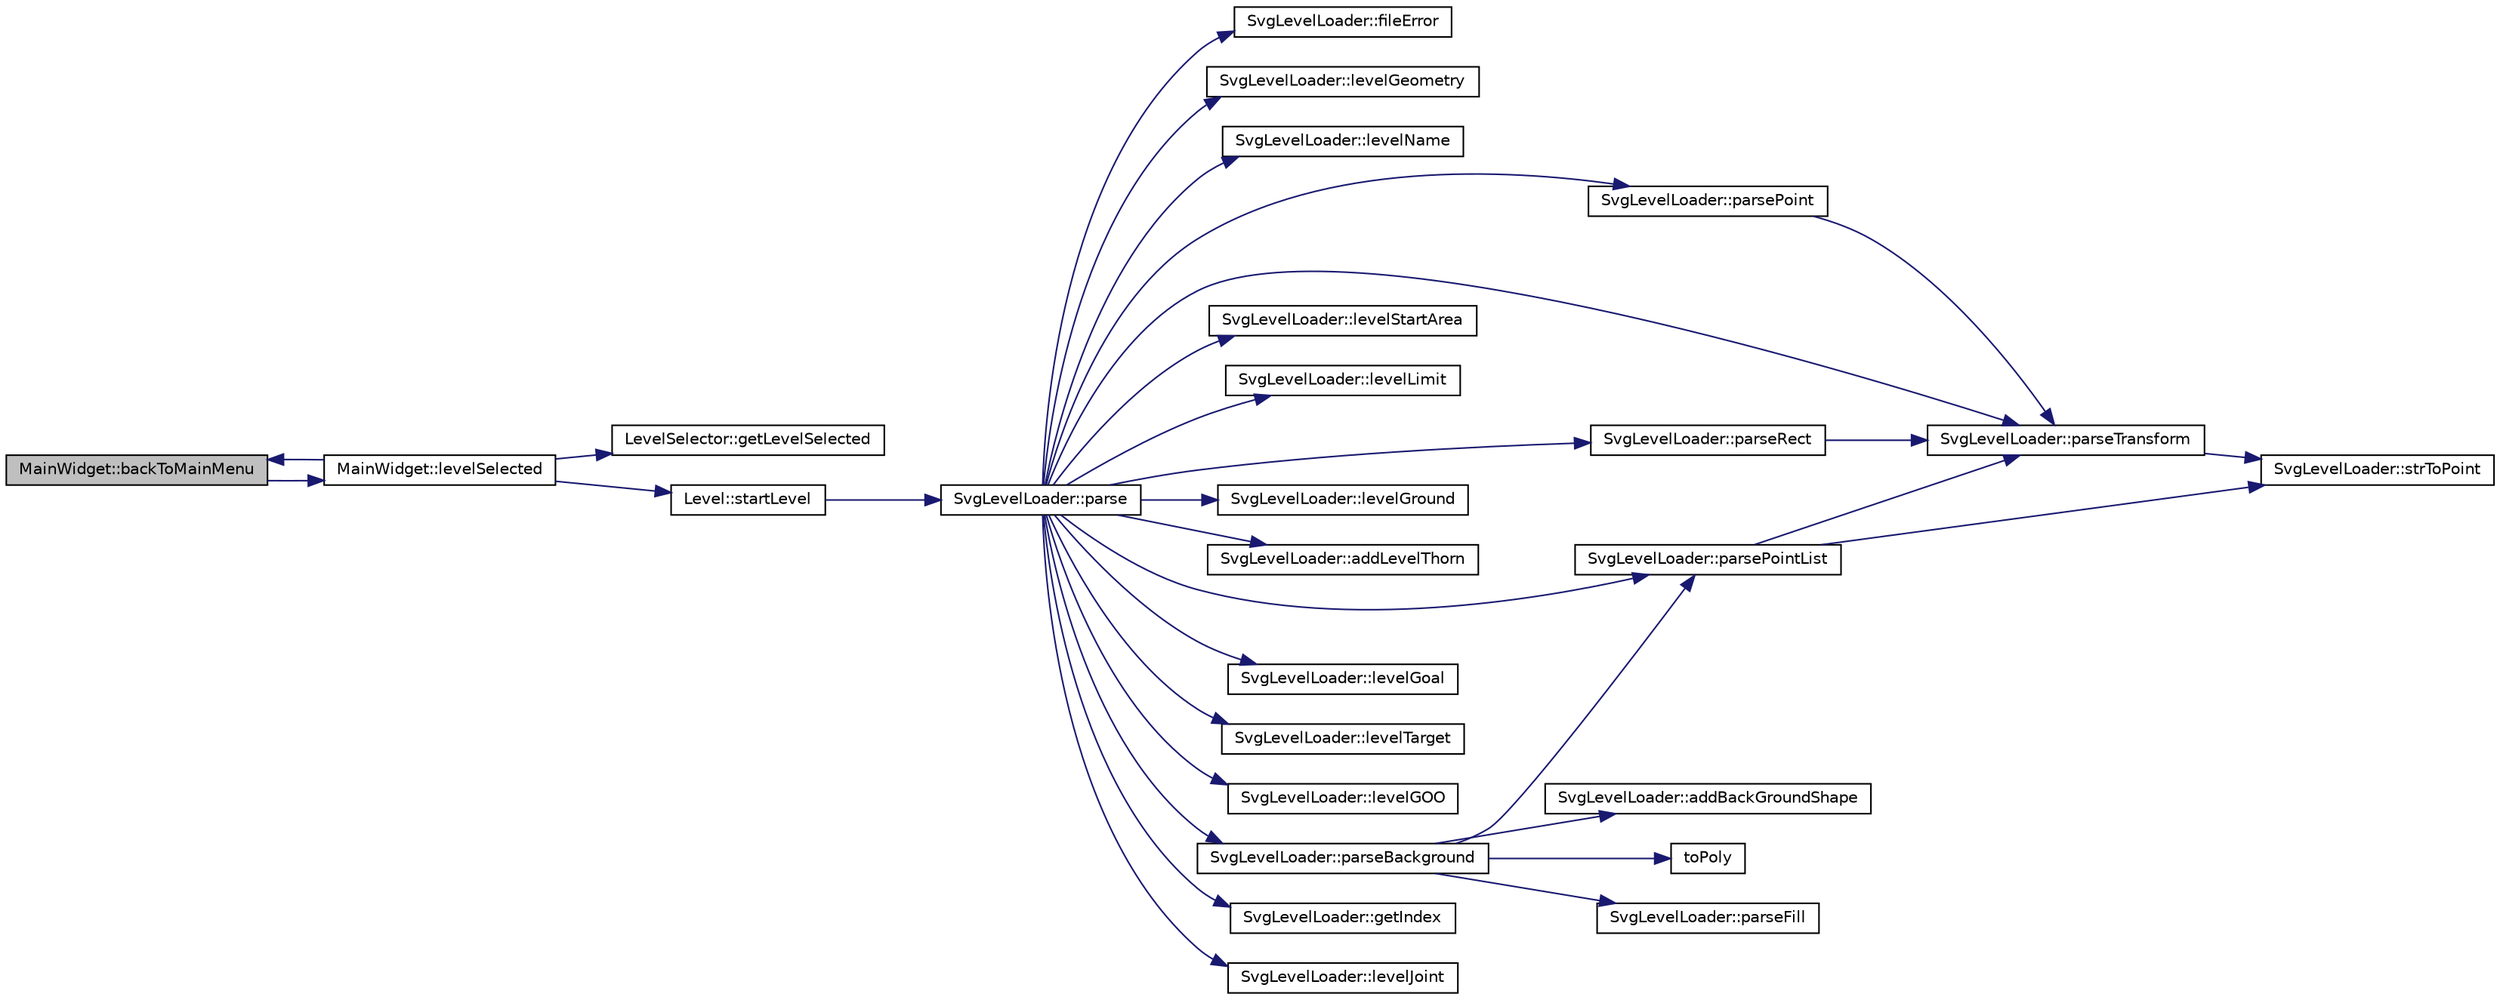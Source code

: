 digraph G
{
  edge [fontname="Helvetica",fontsize="10",labelfontname="Helvetica",labelfontsize="10"];
  node [fontname="Helvetica",fontsize="10",shape=record];
  rankdir="LR";
  Node1 [label="MainWidget::backToMainMenu",height=0.2,width=0.4,color="black", fillcolor="grey75", style="filled" fontcolor="black"];
  Node1 -> Node2 [color="midnightblue",fontsize="10",style="solid",fontname="Helvetica"];
  Node2 [label="MainWidget::levelSelected",height=0.2,width=0.4,color="black", fillcolor="white", style="filled",URL="$classMainWidget.html#a7460c5640216291772a423c19db16f14"];
  Node2 -> Node1 [color="midnightblue",fontsize="10",style="solid",fontname="Helvetica"];
  Node2 -> Node3 [color="midnightblue",fontsize="10",style="solid",fontname="Helvetica"];
  Node3 [label="LevelSelector::getLevelSelected",height=0.2,width=0.4,color="black", fillcolor="white", style="filled",URL="$classLevelSelector.html#aea6b9fc31763f977c4e3f6e54ba577ed"];
  Node2 -> Node4 [color="midnightblue",fontsize="10",style="solid",fontname="Helvetica"];
  Node4 [label="Level::startLevel",height=0.2,width=0.4,color="black", fillcolor="white", style="filled",URL="$classLevel.html#a30245d7fbba8bf74310289f2c6233af7"];
  Node4 -> Node5 [color="midnightblue",fontsize="10",style="solid",fontname="Helvetica"];
  Node5 [label="SvgLevelLoader::parse",height=0.2,width=0.4,color="black", fillcolor="white", style="filled",URL="$classSvgLevelLoader.html#a3bbc09b35d62e646892ca2e213e7fd22"];
  Node5 -> Node6 [color="midnightblue",fontsize="10",style="solid",fontname="Helvetica"];
  Node6 [label="SvgLevelLoader::fileError",height=0.2,width=0.4,color="black", fillcolor="white", style="filled",URL="$classSvgLevelLoader.html#a03d4836e69cb95d65443ca118563a962"];
  Node5 -> Node7 [color="midnightblue",fontsize="10",style="solid",fontname="Helvetica"];
  Node7 [label="SvgLevelLoader::levelGeometry",height=0.2,width=0.4,color="black", fillcolor="white", style="filled",URL="$classSvgLevelLoader.html#a30ca085198d81be8989157087d029bb9"];
  Node5 -> Node8 [color="midnightblue",fontsize="10",style="solid",fontname="Helvetica"];
  Node8 [label="SvgLevelLoader::levelName",height=0.2,width=0.4,color="black", fillcolor="white", style="filled",URL="$classSvgLevelLoader.html#acf276433c5df9eeeec9bdaf110359ead"];
  Node5 -> Node9 [color="midnightblue",fontsize="10",style="solid",fontname="Helvetica"];
  Node9 [label="SvgLevelLoader::parseTransform",height=0.2,width=0.4,color="black", fillcolor="white", style="filled",URL="$classSvgLevelLoader.html#aac30601434ed0f5f52f475c5315f7daf"];
  Node9 -> Node10 [color="midnightblue",fontsize="10",style="solid",fontname="Helvetica"];
  Node10 [label="SvgLevelLoader::strToPoint",height=0.2,width=0.4,color="black", fillcolor="white", style="filled",URL="$classSvgLevelLoader.html#a9faa5bb2a40a6bacaa0f28fc6460000f"];
  Node5 -> Node11 [color="midnightblue",fontsize="10",style="solid",fontname="Helvetica"];
  Node11 [label="SvgLevelLoader::parseRect",height=0.2,width=0.4,color="black", fillcolor="white", style="filled",URL="$classSvgLevelLoader.html#a05bc221efc435d870c9a13f3fb95b527"];
  Node11 -> Node9 [color="midnightblue",fontsize="10",style="solid",fontname="Helvetica"];
  Node5 -> Node12 [color="midnightblue",fontsize="10",style="solid",fontname="Helvetica"];
  Node12 [label="SvgLevelLoader::levelStartArea",height=0.2,width=0.4,color="black", fillcolor="white", style="filled",URL="$classSvgLevelLoader.html#adf17eb403bbde2a32d9a7c7cba97f417"];
  Node5 -> Node13 [color="midnightblue",fontsize="10",style="solid",fontname="Helvetica"];
  Node13 [label="SvgLevelLoader::levelLimit",height=0.2,width=0.4,color="black", fillcolor="white", style="filled",URL="$classSvgLevelLoader.html#a9dd5c802b87c56555d6f07df297402b4"];
  Node5 -> Node14 [color="midnightblue",fontsize="10",style="solid",fontname="Helvetica"];
  Node14 [label="SvgLevelLoader::parsePointList",height=0.2,width=0.4,color="black", fillcolor="white", style="filled",URL="$classSvgLevelLoader.html#abda6b66187cc29c7d2afda688ec38412"];
  Node14 -> Node9 [color="midnightblue",fontsize="10",style="solid",fontname="Helvetica"];
  Node14 -> Node10 [color="midnightblue",fontsize="10",style="solid",fontname="Helvetica"];
  Node5 -> Node15 [color="midnightblue",fontsize="10",style="solid",fontname="Helvetica"];
  Node15 [label="SvgLevelLoader::levelGround",height=0.2,width=0.4,color="black", fillcolor="white", style="filled",URL="$classSvgLevelLoader.html#afd74ea826ea04b194313b74c1420d866"];
  Node5 -> Node16 [color="midnightblue",fontsize="10",style="solid",fontname="Helvetica"];
  Node16 [label="SvgLevelLoader::addLevelThorn",height=0.2,width=0.4,color="black", fillcolor="white", style="filled",URL="$classSvgLevelLoader.html#ad5986267ad1dd6dba42b6d211f7c3333"];
  Node5 -> Node17 [color="midnightblue",fontsize="10",style="solid",fontname="Helvetica"];
  Node17 [label="SvgLevelLoader::parsePoint",height=0.2,width=0.4,color="black", fillcolor="white", style="filled",URL="$classSvgLevelLoader.html#a6f677ffa271427685841cafafc38c211"];
  Node17 -> Node9 [color="midnightblue",fontsize="10",style="solid",fontname="Helvetica"];
  Node5 -> Node18 [color="midnightblue",fontsize="10",style="solid",fontname="Helvetica"];
  Node18 [label="SvgLevelLoader::levelGoal",height=0.2,width=0.4,color="black", fillcolor="white", style="filled",URL="$classSvgLevelLoader.html#a8cf7babde3e3e732072629ec15cae548"];
  Node5 -> Node19 [color="midnightblue",fontsize="10",style="solid",fontname="Helvetica"];
  Node19 [label="SvgLevelLoader::levelTarget",height=0.2,width=0.4,color="black", fillcolor="white", style="filled",URL="$classSvgLevelLoader.html#abe70c69370000f2d6b30f2d7edb98ec4"];
  Node5 -> Node20 [color="midnightblue",fontsize="10",style="solid",fontname="Helvetica"];
  Node20 [label="SvgLevelLoader::levelGOO",height=0.2,width=0.4,color="black", fillcolor="white", style="filled",URL="$classSvgLevelLoader.html#a38dfefb887de39aabdf5d74d8ac238ab"];
  Node5 -> Node21 [color="midnightblue",fontsize="10",style="solid",fontname="Helvetica"];
  Node21 [label="SvgLevelLoader::parseBackground",height=0.2,width=0.4,color="black", fillcolor="white", style="filled",URL="$classSvgLevelLoader.html#aaf1fd1fcdaa855f7a7d493d1eee42edf"];
  Node21 -> Node14 [color="midnightblue",fontsize="10",style="solid",fontname="Helvetica"];
  Node21 -> Node22 [color="midnightblue",fontsize="10",style="solid",fontname="Helvetica"];
  Node22 [label="toPoly",height=0.2,width=0.4,color="black", fillcolor="white", style="filled",URL="$tools_8cpp.html#aea21719bd05ff099d0aa190b4555c352",tooltip="Convert a QList of QPoint in a QPolygon transated of *center*."];
  Node21 -> Node23 [color="midnightblue",fontsize="10",style="solid",fontname="Helvetica"];
  Node23 [label="SvgLevelLoader::parseFill",height=0.2,width=0.4,color="black", fillcolor="white", style="filled",URL="$classSvgLevelLoader.html#a2fad092b3cc396c16c8998dfa5ef5b4e"];
  Node21 -> Node24 [color="midnightblue",fontsize="10",style="solid",fontname="Helvetica"];
  Node24 [label="SvgLevelLoader::addBackGroundShape",height=0.2,width=0.4,color="black", fillcolor="white", style="filled",URL="$classSvgLevelLoader.html#ac6e06903293c6a3fe87f5e5747723b5e"];
  Node5 -> Node25 [color="midnightblue",fontsize="10",style="solid",fontname="Helvetica"];
  Node25 [label="SvgLevelLoader::getIndex",height=0.2,width=0.4,color="black", fillcolor="white", style="filled",URL="$classSvgLevelLoader.html#a9f1e9d643dd13b5bec063413b039887a"];
  Node5 -> Node26 [color="midnightblue",fontsize="10",style="solid",fontname="Helvetica"];
  Node26 [label="SvgLevelLoader::levelJoint",height=0.2,width=0.4,color="black", fillcolor="white", style="filled",URL="$classSvgLevelLoader.html#a92c42c0e31214959e6996acb143fe103"];
}
